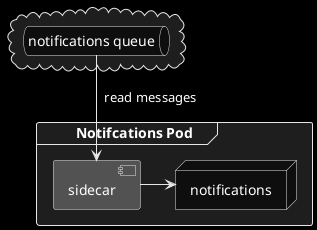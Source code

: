 @startuml
skinparam monochrome reverse
skinparam frame {
    backgroundColor Yellow
}
skinparam cloud {
    backgroundColor Yellow
}

skinparam component{
    backgroundColor Orange
}

frame "          Notifcations Pod     " {
    node notifications
    component "sidecar" as dqd 
}

cloud {
    queue "notifications queue" as queue
}


dqd <-up- queue:"  read messages"
dqd -right-> notifications
@enduml